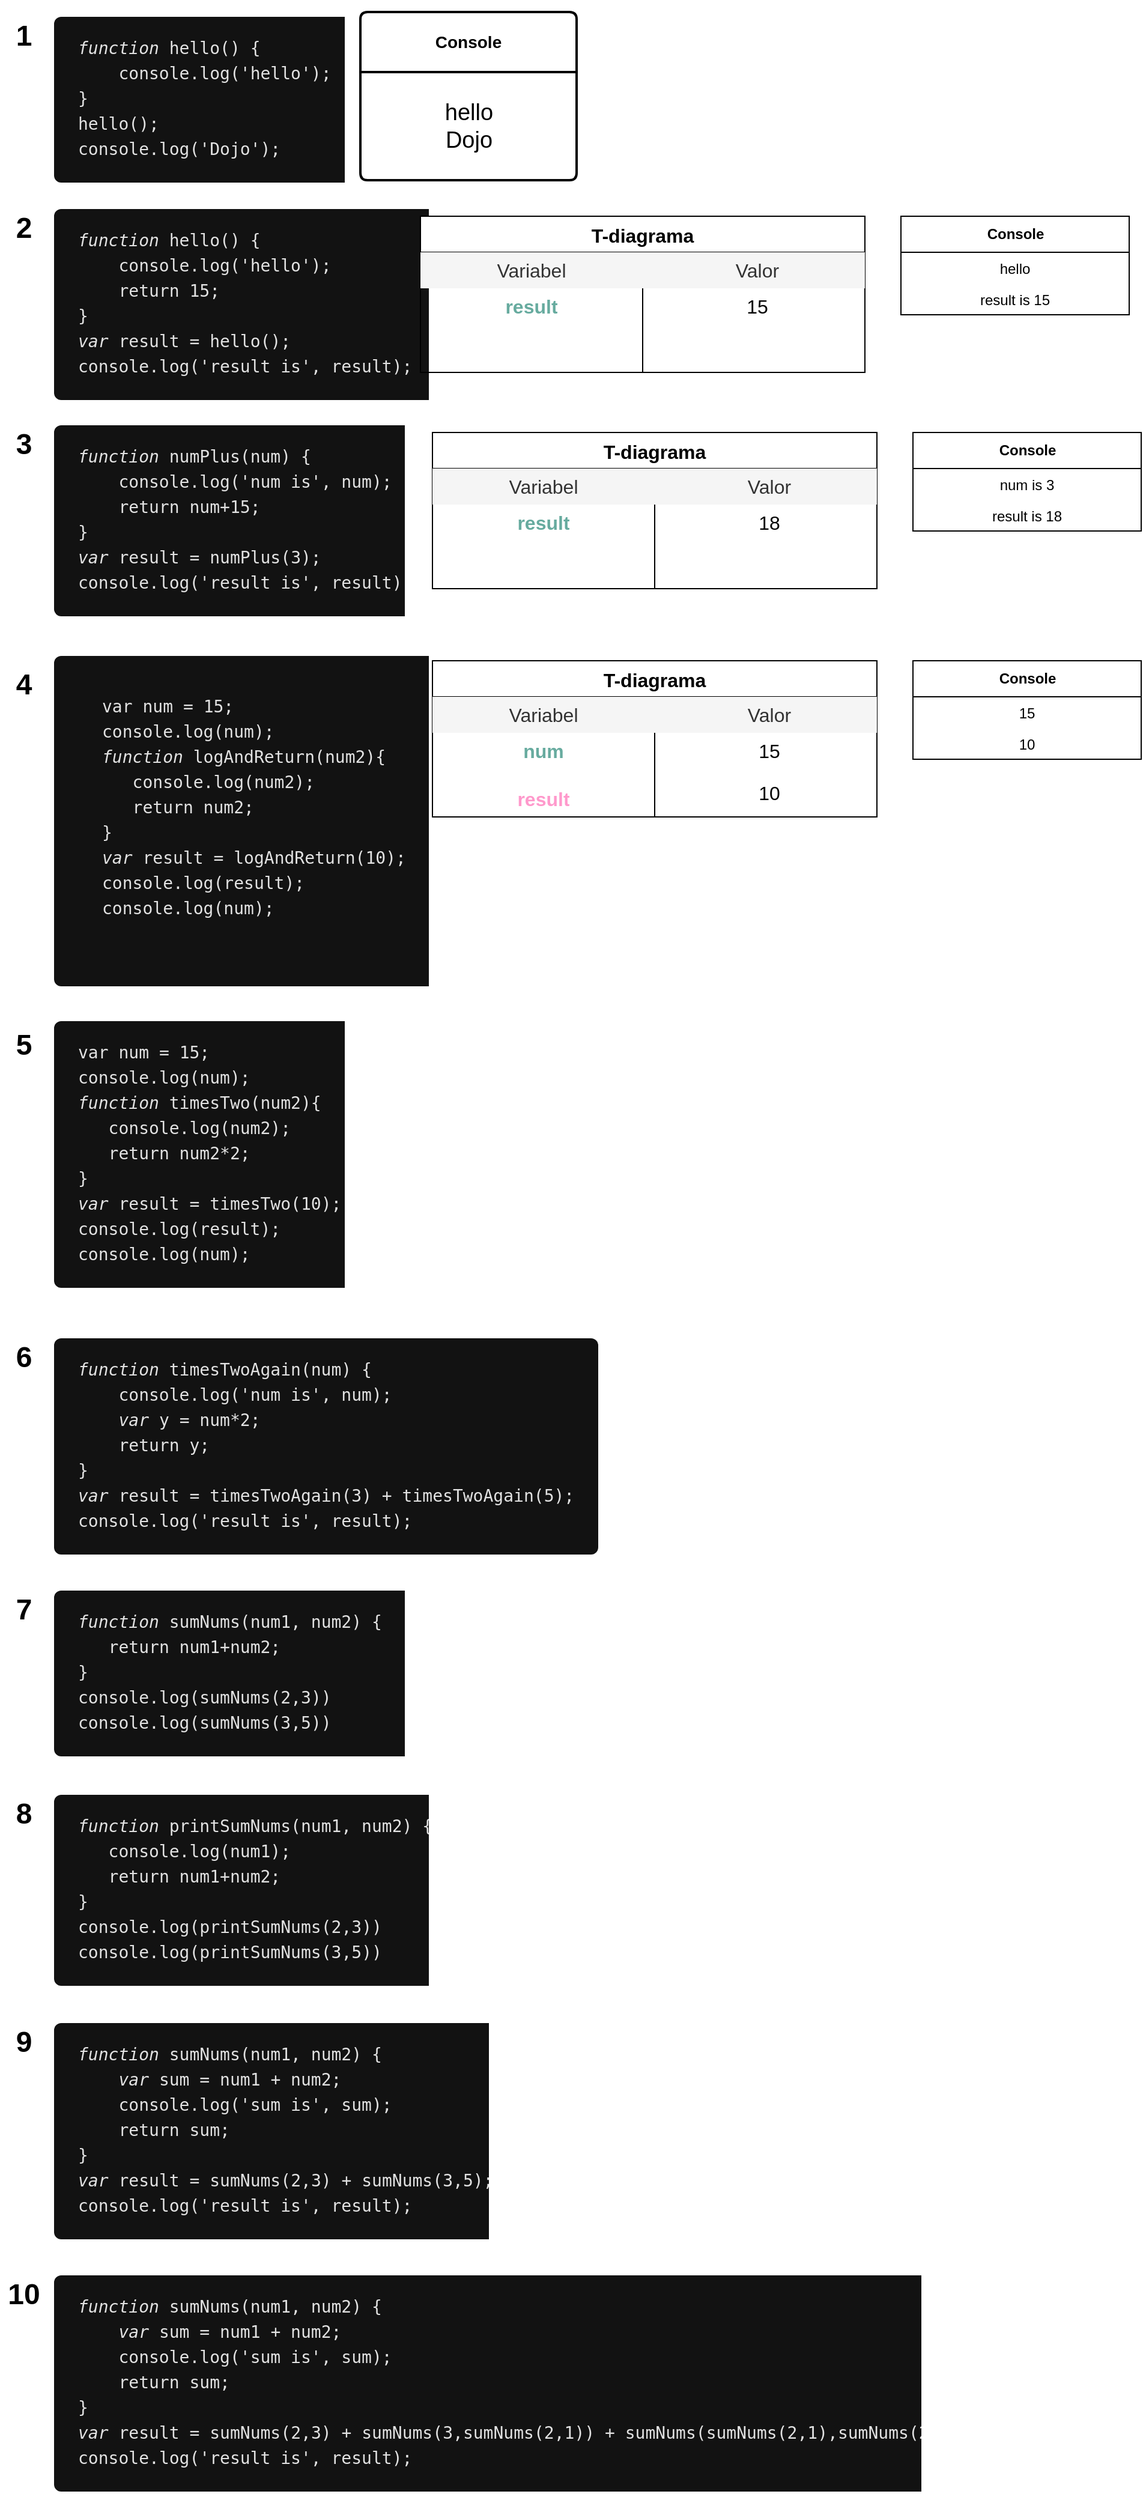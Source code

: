 <mxfile version="22.0.6" type="github">
  <diagram name="Página-1" id="FyGpuXlnN8zu8LMsBw-p">
    <mxGraphModel dx="1105" dy="608" grid="1" gridSize="10" guides="1" tooltips="1" connect="1" arrows="1" fold="1" page="1" pageScale="1" pageWidth="827" pageHeight="1169" math="0" shadow="0">
      <root>
        <mxCell id="0" />
        <mxCell id="1" parent="0" />
        <mxCell id="y15qbqsyy8xAjhTr4EMP-2" value="&#xa;&lt;pre style=&quot;box-sizing: border-box; font-size: 14px; overflow: auto; display: block; color: rgba(255, 255, 255, 0.88); line-height: 21px; border-radius: 6px; font-style: normal; font-weight: 400; text-shadow: none; position: relative; font-variant-ligatures: normal; font-variant-caps: normal; letter-spacing: normal; orphans: 2; text-align: left; text-indent: 0px; text-transform: none; widows: 2; word-spacing: 0px; -webkit-text-stroke-width: 0px; text-decoration-thickness: initial; text-decoration-style: initial; text-decoration-color: initial; font-family: &amp;quot;Andale Mono&amp;quot;, Consolas, monospace !important; margin: 0px 0px 20px !important; background: rgb(18, 18, 18) !important; overflow-wrap: break-word !important; padding: 16px 20px 17px !important;&quot; data-language=&quot;javascript&quot;&gt;&lt;span style=&quot;box-sizing: border-box; font-style: italic; font-weight: 400; font-family: &amp;quot;Andale Mono&amp;quot;, Consolas, monospace !important; color: rgba(255, 255, 255, 0.88); text-shadow: none; background-color: transparent !important;&quot; class=&quot;storage function&quot;&gt;function&lt;/span&gt; &lt;span style=&quot;box-sizing: border-box; font-style: normal; font-weight: 400; font-family: &amp;quot;Andale Mono&amp;quot;, Consolas, monospace !important; color: rgba(255, 255, 255, 0.88); text-shadow: none; background-color: transparent !important;&quot; class=&quot;entity name function&quot;&gt;hello&lt;/span&gt;() {&#xa;    console.&lt;span style=&quot;box-sizing: border-box; font-style: normal; font-weight: 400; font-family: &amp;quot;Andale Mono&amp;quot;, Consolas, monospace !important; color: rgba(255, 255, 255, 0.88); text-shadow: none; background-color: transparent !important;&quot; class=&quot;function call&quot;&gt;log&lt;/span&gt;(&lt;span style=&quot;box-sizing: border-box; font-style: normal; font-weight: 400; font-family: &amp;quot;Andale Mono&amp;quot;, Consolas, monospace !important; color: rgba(255, 255, 255, 0.88); text-shadow: none; background-color: transparent !important;&quot; class=&quot;string&quot;&gt;&#39;hello&#39;&lt;/span&gt;);&#xa;}&#xa;&lt;span style=&quot;box-sizing: border-box; font-style: normal; font-weight: 400; font-family: &amp;quot;Andale Mono&amp;quot;, Consolas, monospace !important; color: rgba(255, 255, 255, 0.88); text-shadow: none; background-color: transparent !important;&quot; class=&quot;function call&quot;&gt;hello&lt;/span&gt;();&#xa;console.&lt;span style=&quot;box-sizing: border-box; font-style: normal; font-weight: 400; font-family: &amp;quot;Andale Mono&amp;quot;, Consolas, monospace !important; color: rgba(255, 255, 255, 0.88); text-shadow: none; background-color: transparent !important;&quot; class=&quot;function call&quot;&gt;log&lt;/span&gt;(&lt;span style=&quot;box-sizing: border-box; font-style: normal; font-weight: 400; font-family: &amp;quot;Andale Mono&amp;quot;, Consolas, monospace !important; color: rgba(255, 255, 255, 0.88); text-shadow: none; background-color: transparent !important;&quot; class=&quot;string&quot;&gt;&#39;Dojo&#39;&lt;/span&gt;);&lt;/pre&gt;&#xa;&#xa;" style="text;html=1;strokeColor=none;fillColor=none;spacing=5;spacingTop=-20;whiteSpace=wrap;overflow=hidden;rounded=0;" vertex="1" parent="1">
          <mxGeometry x="40" y="40" width="250" height="150" as="geometry" />
        </mxCell>
        <mxCell id="y15qbqsyy8xAjhTr4EMP-3" value="&#xa;&lt;pre style=&quot;box-sizing: border-box; font-size: 14px; overflow: auto; display: block; color: rgba(255, 255, 255, 0.88); line-height: 21px; border-radius: 6px; font-style: normal; font-weight: 400; text-shadow: none; position: relative; font-variant-ligatures: normal; font-variant-caps: normal; letter-spacing: normal; orphans: 2; text-align: left; text-indent: 0px; text-transform: none; widows: 2; word-spacing: 0px; -webkit-text-stroke-width: 0px; text-decoration-thickness: initial; text-decoration-style: initial; text-decoration-color: initial; font-family: &amp;quot;Andale Mono&amp;quot;, Consolas, monospace !important; margin: 0px 0px 20px !important; background: rgb(18, 18, 18) !important; overflow-wrap: break-word !important; padding: 16px 20px 17px !important;&quot; data-language=&quot;javascript&quot;&gt;&lt;span style=&quot;box-sizing: border-box; font-style: italic; font-weight: 400; font-family: &amp;quot;Andale Mono&amp;quot;, Consolas, monospace !important; color: rgba(255, 255, 255, 0.88); text-shadow: none; background-color: transparent !important;&quot; class=&quot;storage function&quot;&gt;function&lt;/span&gt; &lt;span style=&quot;box-sizing: border-box; font-style: normal; font-weight: 400; font-family: &amp;quot;Andale Mono&amp;quot;, Consolas, monospace !important; color: rgba(255, 255, 255, 0.88); text-shadow: none; background-color: transparent !important;&quot; class=&quot;entity name function&quot;&gt;hello&lt;/span&gt;() {&#xa;    console.&lt;span style=&quot;box-sizing: border-box; font-style: normal; font-weight: 400; font-family: &amp;quot;Andale Mono&amp;quot;, Consolas, monospace !important; color: rgba(255, 255, 255, 0.88); text-shadow: none; background-color: transparent !important;&quot; class=&quot;function call&quot;&gt;log&lt;/span&gt;(&lt;span style=&quot;box-sizing: border-box; font-style: normal; font-weight: 400; font-family: &amp;quot;Andale Mono&amp;quot;, Consolas, monospace !important; color: rgba(255, 255, 255, 0.88); text-shadow: none; background-color: transparent !important;&quot; class=&quot;string&quot;&gt;&#39;hello&#39;&lt;/span&gt;);&#xa;    &lt;span style=&quot;box-sizing: border-box; font-style: normal; font-weight: 400; font-family: &amp;quot;Andale Mono&amp;quot;, Consolas, monospace !important; color: rgba(255, 255, 255, 0.88); text-shadow: none; background-color: transparent !important;&quot; class=&quot;keyword&quot;&gt;return&lt;/span&gt; &lt;span style=&quot;box-sizing: border-box; font-style: normal; font-weight: 400; font-family: &amp;quot;Andale Mono&amp;quot;, Consolas, monospace !important; color: rgba(255, 255, 255, 0.88); text-shadow: none; background-color: transparent !important;&quot; class=&quot;constant numeric&quot;&gt;15&lt;/span&gt;;&#xa;}&#xa;&lt;span style=&quot;box-sizing: border-box; font-style: italic; font-weight: 400; font-family: &amp;quot;Andale Mono&amp;quot;, Consolas, monospace !important; color: rgba(255, 255, 255, 0.88); text-shadow: none; background-color: transparent !important;&quot; class=&quot;storage type&quot;&gt;var&lt;/span&gt; result &lt;span style=&quot;box-sizing: border-box; font-style: normal; font-weight: 400; font-family: &amp;quot;Andale Mono&amp;quot;, Consolas, monospace !important; color: rgba(255, 255, 255, 0.88); text-shadow: none; background-color: transparent !important;&quot; class=&quot;keyword operator&quot;&gt;=&lt;/span&gt; &lt;span style=&quot;box-sizing: border-box; font-style: normal; font-weight: 400; font-family: &amp;quot;Andale Mono&amp;quot;, Consolas, monospace !important; color: rgba(255, 255, 255, 0.88); text-shadow: none; background-color: transparent !important;&quot; class=&quot;function call&quot;&gt;hello&lt;/span&gt;();&#xa;console.&lt;span style=&quot;box-sizing: border-box; font-style: normal; font-weight: 400; font-family: &amp;quot;Andale Mono&amp;quot;, Consolas, monospace !important; color: rgba(255, 255, 255, 0.88); text-shadow: none; background-color: transparent !important;&quot; class=&quot;function call&quot;&gt;log&lt;/span&gt;(&lt;span style=&quot;box-sizing: border-box; font-style: normal; font-weight: 400; font-family: &amp;quot;Andale Mono&amp;quot;, Consolas, monospace !important; color: rgba(255, 255, 255, 0.88); text-shadow: none; background-color: transparent !important;&quot; class=&quot;string&quot;&gt;&#39;result is&#39;&lt;/span&gt;, result);&lt;/pre&gt;&#xa;&#xa;" style="text;html=1;strokeColor=none;fillColor=none;spacing=5;spacingTop=-20;whiteSpace=wrap;overflow=hidden;rounded=0;" vertex="1" parent="1">
          <mxGeometry x="40" y="200" width="320" height="170" as="geometry" />
        </mxCell>
        <mxCell id="y15qbqsyy8xAjhTr4EMP-4" value="&#xa;&lt;pre style=&quot;box-sizing: border-box; font-size: 14px; overflow: auto; display: block; color: rgba(255, 255, 255, 0.88); line-height: 21px; border-radius: 6px; font-style: normal; font-weight: 400; text-shadow: none; position: relative; font-variant-ligatures: normal; font-variant-caps: normal; letter-spacing: normal; orphans: 2; text-align: left; text-indent: 0px; text-transform: none; widows: 2; word-spacing: 0px; -webkit-text-stroke-width: 0px; text-decoration-thickness: initial; text-decoration-style: initial; text-decoration-color: initial; font-family: &amp;quot;Andale Mono&amp;quot;, Consolas, monospace !important; margin: 0px 0px 20px !important; background: rgb(18, 18, 18) !important; overflow-wrap: break-word !important; padding: 16px 20px 17px !important;&quot; data-language=&quot;javascript&quot;&gt;&lt;span style=&quot;box-sizing: border-box; font-style: italic; font-weight: 400; font-family: &amp;quot;Andale Mono&amp;quot;, Consolas, monospace !important; color: rgba(255, 255, 255, 0.88); text-shadow: none; background-color: transparent !important;&quot; class=&quot;storage function&quot;&gt;function&lt;/span&gt; &lt;span style=&quot;box-sizing: border-box; font-style: normal; font-weight: 400; font-family: &amp;quot;Andale Mono&amp;quot;, Consolas, monospace !important; color: rgba(255, 255, 255, 0.88); text-shadow: none; background-color: transparent !important;&quot; class=&quot;entity name function&quot;&gt;numPlus&lt;/span&gt;(num) {&#xa;    console.&lt;span style=&quot;box-sizing: border-box; font-style: normal; font-weight: 400; font-family: &amp;quot;Andale Mono&amp;quot;, Consolas, monospace !important; color: rgba(255, 255, 255, 0.88); text-shadow: none; background-color: transparent !important;&quot; class=&quot;function call&quot;&gt;log&lt;/span&gt;(&lt;span style=&quot;box-sizing: border-box; font-style: normal; font-weight: 400; font-family: &amp;quot;Andale Mono&amp;quot;, Consolas, monospace !important; color: rgba(255, 255, 255, 0.88); text-shadow: none; background-color: transparent !important;&quot; class=&quot;string&quot;&gt;&#39;num is&#39;&lt;/span&gt;, num);&#xa;    &lt;span style=&quot;box-sizing: border-box; font-style: normal; font-weight: 400; font-family: &amp;quot;Andale Mono&amp;quot;, Consolas, monospace !important; color: rgba(255, 255, 255, 0.88); text-shadow: none; background-color: transparent !important;&quot; class=&quot;keyword&quot;&gt;return&lt;/span&gt; num&lt;span style=&quot;box-sizing: border-box; font-style: normal; font-weight: 400; font-family: &amp;quot;Andale Mono&amp;quot;, Consolas, monospace !important; color: rgba(255, 255, 255, 0.88); text-shadow: none; background-color: transparent !important;&quot; class=&quot;keyword operator&quot;&gt;+&lt;/span&gt;&lt;span style=&quot;box-sizing: border-box; font-style: normal; font-weight: 400; font-family: &amp;quot;Andale Mono&amp;quot;, Consolas, monospace !important; color: rgba(255, 255, 255, 0.88); text-shadow: none; background-color: transparent !important;&quot; class=&quot;constant numeric&quot;&gt;15&lt;/span&gt;;&#xa;}&#xa;&lt;span style=&quot;box-sizing: border-box; font-style: italic; font-weight: 400; font-family: &amp;quot;Andale Mono&amp;quot;, Consolas, monospace !important; color: rgba(255, 255, 255, 0.88); text-shadow: none; background-color: transparent !important;&quot; class=&quot;storage type&quot;&gt;var&lt;/span&gt; result &lt;span style=&quot;box-sizing: border-box; font-style: normal; font-weight: 400; font-family: &amp;quot;Andale Mono&amp;quot;, Consolas, monospace !important; color: rgba(255, 255, 255, 0.88); text-shadow: none; background-color: transparent !important;&quot; class=&quot;keyword operator&quot;&gt;=&lt;/span&gt; &lt;span style=&quot;box-sizing: border-box; font-style: normal; font-weight: 400; font-family: &amp;quot;Andale Mono&amp;quot;, Consolas, monospace !important; color: rgba(255, 255, 255, 0.88); text-shadow: none; background-color: transparent !important;&quot; class=&quot;function call&quot;&gt;numPlus&lt;/span&gt;(&lt;span style=&quot;box-sizing: border-box; font-style: normal; font-weight: 400; font-family: &amp;quot;Andale Mono&amp;quot;, Consolas, monospace !important; color: rgba(255, 255, 255, 0.88); text-shadow: none; background-color: transparent !important;&quot; class=&quot;constant numeric&quot;&gt;3&lt;/span&gt;);&#xa;console.&lt;span style=&quot;box-sizing: border-box; font-style: normal; font-weight: 400; font-family: &amp;quot;Andale Mono&amp;quot;, Consolas, monospace !important; color: rgba(255, 255, 255, 0.88); text-shadow: none; background-color: transparent !important;&quot; class=&quot;function call&quot;&gt;log&lt;/span&gt;(&lt;span style=&quot;box-sizing: border-box; font-style: normal; font-weight: 400; font-family: &amp;quot;Andale Mono&amp;quot;, Consolas, monospace !important; color: rgba(255, 255, 255, 0.88); text-shadow: none; background-color: transparent !important;&quot; class=&quot;string&quot;&gt;&#39;result is&#39;&lt;/span&gt;, result);&lt;/pre&gt;&#xa;&#xa;" style="text;html=1;strokeColor=none;fillColor=none;spacing=5;spacingTop=-20;whiteSpace=wrap;overflow=hidden;rounded=0;" vertex="1" parent="1">
          <mxGeometry x="40" y="380" width="300" height="170" as="geometry" />
        </mxCell>
        <mxCell id="y15qbqsyy8xAjhTr4EMP-5" value="&lt;h1&gt;&lt;pre style=&quot;box-sizing: border-box; font-size: 14px; overflow: auto; color: rgba(255, 255, 255, 0.88); line-height: 21px; border-radius: 6px; font-weight: 400; text-shadow: none; position: relative; font-family: &amp;quot;Andale Mono&amp;quot;, Consolas, monospace !important; margin-top: 0px !important; margin-bottom: 20px !important; background: rgb(18, 18, 18) !important; overflow-wrap: break-word !important; padding: 16px 20px 17px !important;&quot; data-language=&quot;javascript&quot;&gt;&lt;pre style=&quot;box-sizing: border-box; overflow: auto; line-height: 21px; border-radius: 6px; text-shadow: none; position: relative; font-family: &amp;quot;Andale Mono&amp;quot;, Consolas, monospace !important; margin-top: 0px !important; margin-bottom: 20px !important; background-image: initial !important; background-position: initial !important; background-size: initial !important; background-repeat: initial !important; background-attachment: initial !important; background-origin: initial !important; background-clip: initial !important; overflow-wrap: break-word !important; padding: 16px 20px 17px !important;&quot; data-language=&quot;javascript&quot;&gt;var num &lt;span style=&quot;box-sizing: border-box; text-shadow: none; background-color: transparent !important;&quot; class=&quot;keyword operator&quot;&gt;=&lt;/span&gt; &lt;span style=&quot;box-sizing: border-box; text-shadow: none; background-color: transparent !important;&quot; class=&quot;constant numeric&quot;&gt;15&lt;/span&gt;;&lt;br/&gt;console.&lt;span style=&quot;box-sizing: border-box; text-shadow: none; background-color: transparent !important;&quot; class=&quot;function call&quot;&gt;log&lt;/span&gt;(num);&lt;br/&gt;&lt;span style=&quot;box-sizing: border-box; font-style: italic; text-shadow: none; background-color: transparent !important;&quot; class=&quot;storage function&quot;&gt;function&lt;/span&gt; &lt;span style=&quot;box-sizing: border-box; text-shadow: none; background-color: transparent !important;&quot; class=&quot;entity name function&quot;&gt;logAndReturn&lt;/span&gt;(num2){&lt;br/&gt;   console.&lt;span style=&quot;box-sizing: border-box; text-shadow: none; background-color: transparent !important;&quot; class=&quot;function call&quot;&gt;log&lt;/span&gt;(num2);   &lt;br/&gt;   &lt;span style=&quot;box-sizing: border-box; text-shadow: none; background-color: transparent !important;&quot; class=&quot;keyword&quot;&gt;return&lt;/span&gt; num2;&lt;br/&gt;}&lt;br/&gt;&lt;span style=&quot;box-sizing: border-box; font-style: italic; text-shadow: none; background-color: transparent !important;&quot; class=&quot;storage type&quot;&gt;var&lt;/span&gt; result &lt;span style=&quot;box-sizing: border-box; text-shadow: none; background-color: transparent !important;&quot; class=&quot;keyword operator&quot;&gt;=&lt;/span&gt; &lt;span style=&quot;box-sizing: border-box; text-shadow: none; background-color: transparent !important;&quot; class=&quot;function call&quot;&gt;logAndReturn&lt;/span&gt;(&lt;span style=&quot;box-sizing: border-box; text-shadow: none; background-color: transparent !important;&quot; class=&quot;constant numeric&quot;&gt;10&lt;/span&gt;);&lt;br/&gt;console.&lt;span style=&quot;box-sizing: border-box; text-shadow: none; background-color: transparent !important;&quot; class=&quot;function call&quot;&gt;log&lt;/span&gt;(result);&lt;br/&gt;console.&lt;span style=&quot;box-sizing: border-box; text-shadow: none; background-color: transparent !important;&quot; class=&quot;function call&quot;&gt;log&lt;/span&gt;(num);&lt;/pre&gt;&lt;/pre&gt;&lt;/h1&gt;" style="text;html=1;strokeColor=none;fillColor=none;spacing=5;spacingTop=-20;whiteSpace=wrap;overflow=hidden;rounded=0;" vertex="1" parent="1">
          <mxGeometry x="40" y="570" width="320" height="290" as="geometry" />
        </mxCell>
        <mxCell id="y15qbqsyy8xAjhTr4EMP-6" value="&lt;pre style=&quot;box-sizing: border-box; font-size: 14px; overflow: auto; color: rgba(255, 255, 255, 0.88); line-height: 21px; border-radius: 6px; text-shadow: none; position: relative; font-family: &amp;quot;Andale Mono&amp;quot;, Consolas, monospace !important; margin-top: 0px !important; margin-bottom: 20px !important; background: rgb(18, 18, 18) !important; overflow-wrap: break-word !important; padding: 16px 20px 17px !important;&quot; data-language=&quot;javascript&quot;&gt;var num &lt;span style=&quot;box-sizing: border-box; text-shadow: none; background-color: transparent !important;&quot; class=&quot;keyword operator&quot;&gt;=&lt;/span&gt; &lt;span style=&quot;box-sizing: border-box; text-shadow: none; background-color: transparent !important;&quot; class=&quot;constant numeric&quot;&gt;15&lt;/span&gt;;&lt;br/&gt;console.&lt;span style=&quot;box-sizing: border-box; text-shadow: none; background-color: transparent !important;&quot; class=&quot;function call&quot;&gt;log&lt;/span&gt;(num);&lt;br/&gt;&lt;span style=&quot;box-sizing: border-box; font-style: italic; text-shadow: none; background-color: transparent !important;&quot; class=&quot;storage function&quot;&gt;function&lt;/span&gt; &lt;span style=&quot;box-sizing: border-box; text-shadow: none; background-color: transparent !important;&quot; class=&quot;entity name function&quot;&gt;timesTwo&lt;/span&gt;(num2){&lt;br/&gt;   console.&lt;span style=&quot;box-sizing: border-box; text-shadow: none; background-color: transparent !important;&quot; class=&quot;function call&quot;&gt;log&lt;/span&gt;(num2);   &lt;br/&gt;   &lt;span style=&quot;box-sizing: border-box; text-shadow: none; background-color: transparent !important;&quot; class=&quot;keyword&quot;&gt;return&lt;/span&gt; num2&lt;span style=&quot;box-sizing: border-box; text-shadow: none; background-color: transparent !important;&quot; class=&quot;keyword operator&quot;&gt;*&lt;/span&gt;&lt;span style=&quot;box-sizing: border-box; text-shadow: none; background-color: transparent !important;&quot; class=&quot;constant numeric&quot;&gt;2&lt;/span&gt;;&lt;br/&gt;}&lt;br/&gt;&lt;span style=&quot;box-sizing: border-box; font-style: italic; text-shadow: none; background-color: transparent !important;&quot; class=&quot;storage type&quot;&gt;var&lt;/span&gt; result &lt;span style=&quot;box-sizing: border-box; text-shadow: none; background-color: transparent !important;&quot; class=&quot;keyword operator&quot;&gt;=&lt;/span&gt; &lt;span style=&quot;box-sizing: border-box; text-shadow: none; background-color: transparent !important;&quot; class=&quot;function call&quot;&gt;timesTwo&lt;/span&gt;(&lt;span style=&quot;box-sizing: border-box; text-shadow: none; background-color: transparent !important;&quot; class=&quot;constant numeric&quot;&gt;10&lt;/span&gt;);&lt;br/&gt;console.&lt;span style=&quot;box-sizing: border-box; text-shadow: none; background-color: transparent !important;&quot; class=&quot;function call&quot;&gt;log&lt;/span&gt;(result);&lt;br/&gt;console.&lt;span style=&quot;box-sizing: border-box; text-shadow: none; background-color: transparent !important;&quot; class=&quot;function call&quot;&gt;log&lt;/span&gt;(num);&lt;/pre&gt;" style="text;html=1;strokeColor=none;fillColor=none;spacing=5;spacingTop=-20;whiteSpace=wrap;overflow=hidden;rounded=0;" vertex="1" parent="1">
          <mxGeometry x="40" y="890" width="250" height="220" as="geometry" />
        </mxCell>
        <mxCell id="y15qbqsyy8xAjhTr4EMP-10" value="&lt;h1&gt;1&lt;/h1&gt;" style="text;html=1;strokeColor=none;fillColor=none;spacing=5;spacingTop=-20;whiteSpace=wrap;overflow=hidden;rounded=0;align=center;" vertex="1" parent="1">
          <mxGeometry y="40" width="40" height="40" as="geometry" />
        </mxCell>
        <mxCell id="y15qbqsyy8xAjhTr4EMP-11" value="&lt;h1&gt;2&lt;/h1&gt;" style="text;html=1;strokeColor=none;fillColor=none;spacing=5;spacingTop=-20;whiteSpace=wrap;overflow=hidden;rounded=0;align=center;" vertex="1" parent="1">
          <mxGeometry y="200" width="40" height="40" as="geometry" />
        </mxCell>
        <mxCell id="y15qbqsyy8xAjhTr4EMP-12" value="&lt;h1&gt;3&lt;/h1&gt;" style="text;html=1;strokeColor=none;fillColor=none;spacing=5;spacingTop=-20;whiteSpace=wrap;overflow=hidden;rounded=0;align=center;" vertex="1" parent="1">
          <mxGeometry y="380" width="40" height="40" as="geometry" />
        </mxCell>
        <mxCell id="y15qbqsyy8xAjhTr4EMP-13" value="&lt;h1&gt;4&lt;/h1&gt;" style="text;html=1;strokeColor=none;fillColor=none;spacing=5;spacingTop=-20;whiteSpace=wrap;overflow=hidden;rounded=0;align=center;" vertex="1" parent="1">
          <mxGeometry y="580" width="40" height="40" as="geometry" />
        </mxCell>
        <mxCell id="y15qbqsyy8xAjhTr4EMP-14" value="&lt;h1&gt;5&lt;/h1&gt;" style="text;html=1;strokeColor=none;fillColor=none;spacing=5;spacingTop=-20;whiteSpace=wrap;overflow=hidden;rounded=0;align=center;" vertex="1" parent="1">
          <mxGeometry y="880" width="40" height="40" as="geometry" />
        </mxCell>
        <mxCell id="y15qbqsyy8xAjhTr4EMP-15" value="&lt;h1&gt;6&lt;/h1&gt;" style="text;html=1;strokeColor=none;fillColor=none;spacing=5;spacingTop=-20;whiteSpace=wrap;overflow=hidden;rounded=0;align=center;" vertex="1" parent="1">
          <mxGeometry y="1140" width="40" height="40" as="geometry" />
        </mxCell>
        <mxCell id="y15qbqsyy8xAjhTr4EMP-16" value="&lt;h1&gt;7&lt;/h1&gt;" style="text;html=1;strokeColor=none;fillColor=none;spacing=5;spacingTop=-20;whiteSpace=wrap;overflow=hidden;rounded=0;align=center;" vertex="1" parent="1">
          <mxGeometry y="1350" width="40" height="40" as="geometry" />
        </mxCell>
        <mxCell id="y15qbqsyy8xAjhTr4EMP-21" value="&#xa;&lt;pre style=&quot;box-sizing: border-box; font-size: 14px; overflow: auto; display: block; color: rgba(255, 255, 255, 0.88); line-height: 21px; border-radius: 6px; font-style: normal; font-weight: 400; text-shadow: none; position: relative; font-variant-ligatures: normal; font-variant-caps: normal; letter-spacing: normal; orphans: 2; text-align: left; text-indent: 0px; text-transform: none; widows: 2; word-spacing: 0px; -webkit-text-stroke-width: 0px; text-decoration-thickness: initial; text-decoration-style: initial; text-decoration-color: initial; font-family: &amp;quot;Andale Mono&amp;quot;, Consolas, monospace !important; margin: 0px 0px 20px !important; background: rgb(18, 18, 18) !important; overflow-wrap: break-word !important; padding: 16px 20px 17px !important;&quot; data-language=&quot;javascript&quot;&gt;&lt;span style=&quot;box-sizing: border-box; font-style: italic; font-weight: 400; font-family: &amp;quot;Andale Mono&amp;quot;, Consolas, monospace !important; color: rgba(255, 255, 255, 0.88); text-shadow: none; background-color: transparent !important;&quot; class=&quot;storage function&quot;&gt;function&lt;/span&gt; &lt;span style=&quot;box-sizing: border-box; font-style: normal; font-weight: 400; font-family: &amp;quot;Andale Mono&amp;quot;, Consolas, monospace !important; color: rgba(255, 255, 255, 0.88); text-shadow: none; background-color: transparent !important;&quot; class=&quot;entity name function&quot;&gt;timesTwoAgain&lt;/span&gt;(num) {&#xa;    console.&lt;span style=&quot;box-sizing: border-box; font-style: normal; font-weight: 400; font-family: &amp;quot;Andale Mono&amp;quot;, Consolas, monospace !important; color: rgba(255, 255, 255, 0.88); text-shadow: none; background-color: transparent !important;&quot; class=&quot;function call&quot;&gt;log&lt;/span&gt;(&lt;span style=&quot;box-sizing: border-box; font-style: normal; font-weight: 400; font-family: &amp;quot;Andale Mono&amp;quot;, Consolas, monospace !important; color: rgba(255, 255, 255, 0.88); text-shadow: none; background-color: transparent !important;&quot; class=&quot;string&quot;&gt;&#39;num is&#39;&lt;/span&gt;, num);&#xa;    &lt;span style=&quot;box-sizing: border-box; font-style: italic; font-weight: 400; font-family: &amp;quot;Andale Mono&amp;quot;, Consolas, monospace !important; color: rgba(255, 255, 255, 0.88); text-shadow: none; background-color: transparent !important;&quot; class=&quot;storage type&quot;&gt;var&lt;/span&gt; y &lt;span style=&quot;box-sizing: border-box; font-style: normal; font-weight: 400; font-family: &amp;quot;Andale Mono&amp;quot;, Consolas, monospace !important; color: rgba(255, 255, 255, 0.88); text-shadow: none; background-color: transparent !important;&quot; class=&quot;keyword operator&quot;&gt;=&lt;/span&gt; num&lt;span style=&quot;box-sizing: border-box; font-style: normal; font-weight: 400; font-family: &amp;quot;Andale Mono&amp;quot;, Consolas, monospace !important; color: rgba(255, 255, 255, 0.88); text-shadow: none; background-color: transparent !important;&quot; class=&quot;keyword operator&quot;&gt;*&lt;/span&gt;&lt;span style=&quot;box-sizing: border-box; font-style: normal; font-weight: 400; font-family: &amp;quot;Andale Mono&amp;quot;, Consolas, monospace !important; color: rgba(255, 255, 255, 0.88); text-shadow: none; background-color: transparent !important;&quot; class=&quot;constant numeric&quot;&gt;2&lt;/span&gt;;&#xa;    &lt;span style=&quot;box-sizing: border-box; font-style: normal; font-weight: 400; font-family: &amp;quot;Andale Mono&amp;quot;, Consolas, monospace !important; color: rgba(255, 255, 255, 0.88); text-shadow: none; background-color: transparent !important;&quot; class=&quot;keyword&quot;&gt;return&lt;/span&gt; y;&#xa;}&#xa;&lt;span style=&quot;box-sizing: border-box; font-style: italic; font-weight: 400; font-family: &amp;quot;Andale Mono&amp;quot;, Consolas, monospace !important; color: rgba(255, 255, 255, 0.88); text-shadow: none; background-color: transparent !important;&quot; class=&quot;storage type&quot;&gt;var&lt;/span&gt; result &lt;span style=&quot;box-sizing: border-box; font-style: normal; font-weight: 400; font-family: &amp;quot;Andale Mono&amp;quot;, Consolas, monospace !important; color: rgba(255, 255, 255, 0.88); text-shadow: none; background-color: transparent !important;&quot; class=&quot;keyword operator&quot;&gt;=&lt;/span&gt; &lt;span style=&quot;box-sizing: border-box; font-style: normal; font-weight: 400; font-family: &amp;quot;Andale Mono&amp;quot;, Consolas, monospace !important; color: rgba(255, 255, 255, 0.88); text-shadow: none; background-color: transparent !important;&quot; class=&quot;function call&quot;&gt;timesTwoAgain&lt;/span&gt;(&lt;span style=&quot;box-sizing: border-box; font-style: normal; font-weight: 400; font-family: &amp;quot;Andale Mono&amp;quot;, Consolas, monospace !important; color: rgba(255, 255, 255, 0.88); text-shadow: none; background-color: transparent !important;&quot; class=&quot;constant numeric&quot;&gt;3&lt;/span&gt;) &lt;span style=&quot;box-sizing: border-box; font-style: normal; font-weight: 400; font-family: &amp;quot;Andale Mono&amp;quot;, Consolas, monospace !important; color: rgba(255, 255, 255, 0.88); text-shadow: none; background-color: transparent !important;&quot; class=&quot;keyword operator&quot;&gt;+&lt;/span&gt; &lt;span style=&quot;box-sizing: border-box; font-style: normal; font-weight: 400; font-family: &amp;quot;Andale Mono&amp;quot;, Consolas, monospace !important; color: rgba(255, 255, 255, 0.88); text-shadow: none; background-color: transparent !important;&quot; class=&quot;function call&quot;&gt;timesTwoAgain&lt;/span&gt;(&lt;span style=&quot;box-sizing: border-box; font-style: normal; font-weight: 400; font-family: &amp;quot;Andale Mono&amp;quot;, Consolas, monospace !important; color: rgba(255, 255, 255, 0.88); text-shadow: none; background-color: transparent !important;&quot; class=&quot;constant numeric&quot;&gt;5&lt;/span&gt;);&#xa;console.&lt;span style=&quot;box-sizing: border-box; font-style: normal; font-weight: 400; font-family: &amp;quot;Andale Mono&amp;quot;, Consolas, monospace !important; color: rgba(255, 255, 255, 0.88); text-shadow: none; background-color: transparent !important;&quot; class=&quot;function call&quot;&gt;log&lt;/span&gt;(&lt;span style=&quot;box-sizing: border-box; font-style: normal; font-weight: 400; font-family: &amp;quot;Andale Mono&amp;quot;, Consolas, monospace !important; color: rgba(255, 255, 255, 0.88); text-shadow: none; background-color: transparent !important;&quot; class=&quot;string&quot;&gt;&#39;result is&#39;&lt;/span&gt;, result);&lt;/pre&gt;&#xa;&#xa;" style="text;html=1;strokeColor=none;fillColor=none;spacing=5;spacingTop=-20;whiteSpace=wrap;overflow=hidden;rounded=0;" vertex="1" parent="1">
          <mxGeometry x="40" y="1140" width="470" height="200" as="geometry" />
        </mxCell>
        <mxCell id="y15qbqsyy8xAjhTr4EMP-22" value="&#xa;&lt;pre style=&quot;box-sizing: border-box; font-size: 14px; overflow: auto; display: block; color: rgba(255, 255, 255, 0.88); line-height: 21px; border-radius: 6px; font-style: normal; font-weight: 400; text-shadow: none; position: relative; font-variant-ligatures: normal; font-variant-caps: normal; letter-spacing: normal; orphans: 2; text-align: left; text-indent: 0px; text-transform: none; widows: 2; word-spacing: 0px; -webkit-text-stroke-width: 0px; text-decoration-thickness: initial; text-decoration-style: initial; text-decoration-color: initial; font-family: &amp;quot;Andale Mono&amp;quot;, Consolas, monospace !important; margin: 0px 0px 20px !important; background: rgb(18, 18, 18) !important; overflow-wrap: break-word !important; padding: 16px 20px 17px !important;&quot; data-language=&quot;javascript&quot;&gt;&lt;span style=&quot;box-sizing: border-box; font-style: italic; font-weight: 400; font-family: &amp;quot;Andale Mono&amp;quot;, Consolas, monospace !important; color: rgba(255, 255, 255, 0.88); text-shadow: none; background-color: transparent !important;&quot; class=&quot;storage function&quot;&gt;function&lt;/span&gt; &lt;span style=&quot;box-sizing: border-box; font-style: normal; font-weight: 400; font-family: &amp;quot;Andale Mono&amp;quot;, Consolas, monospace !important; color: rgba(255, 255, 255, 0.88); text-shadow: none; background-color: transparent !important;&quot; class=&quot;entity name function&quot;&gt;sumNums&lt;/span&gt;(num1, num2) {  &#xa;   &lt;span style=&quot;box-sizing: border-box; font-style: normal; font-weight: 400; font-family: &amp;quot;Andale Mono&amp;quot;, Consolas, monospace !important; color: rgba(255, 255, 255, 0.88); text-shadow: none; background-color: transparent !important;&quot; class=&quot;keyword&quot;&gt;return&lt;/span&gt; num1&lt;span style=&quot;box-sizing: border-box; font-style: normal; font-weight: 400; font-family: &amp;quot;Andale Mono&amp;quot;, Consolas, monospace !important; color: rgba(255, 255, 255, 0.88); text-shadow: none; background-color: transparent !important;&quot; class=&quot;keyword operator&quot;&gt;+&lt;/span&gt;num2;&#xa;}&#xa;console.&lt;span style=&quot;box-sizing: border-box; font-style: normal; font-weight: 400; font-family: &amp;quot;Andale Mono&amp;quot;, Consolas, monospace !important; color: rgba(255, 255, 255, 0.88); text-shadow: none; background-color: transparent !important;&quot; class=&quot;function call&quot;&gt;log&lt;/span&gt;(&lt;span style=&quot;box-sizing: border-box; font-style: normal; font-weight: 400; font-family: &amp;quot;Andale Mono&amp;quot;, Consolas, monospace !important; color: rgba(255, 255, 255, 0.88); text-shadow: none; background-color: transparent !important;&quot; class=&quot;function call&quot;&gt;sumNums&lt;/span&gt;(&lt;span style=&quot;box-sizing: border-box; font-style: normal; font-weight: 400; font-family: &amp;quot;Andale Mono&amp;quot;, Consolas, monospace !important; color: rgba(255, 255, 255, 0.88); text-shadow: none; background-color: transparent !important;&quot; class=&quot;constant numeric&quot;&gt;2&lt;/span&gt;,&lt;span style=&quot;box-sizing: border-box; font-style: normal; font-weight: 400; font-family: &amp;quot;Andale Mono&amp;quot;, Consolas, monospace !important; color: rgba(255, 255, 255, 0.88); text-shadow: none; background-color: transparent !important;&quot; class=&quot;constant numeric&quot;&gt;3&lt;/span&gt;))&#xa;console.&lt;span style=&quot;box-sizing: border-box; font-style: normal; font-weight: 400; font-family: &amp;quot;Andale Mono&amp;quot;, Consolas, monospace !important; color: rgba(255, 255, 255, 0.88); text-shadow: none; background-color: transparent !important;&quot; class=&quot;function call&quot;&gt;log&lt;/span&gt;(&lt;span style=&quot;box-sizing: border-box; font-style: normal; font-weight: 400; font-family: &amp;quot;Andale Mono&amp;quot;, Consolas, monospace !important; color: rgba(255, 255, 255, 0.88); text-shadow: none; background-color: transparent !important;&quot; class=&quot;function call&quot;&gt;sumNums&lt;/span&gt;(&lt;span style=&quot;box-sizing: border-box; font-style: normal; font-weight: 400; font-family: &amp;quot;Andale Mono&amp;quot;, Consolas, monospace !important; color: rgba(255, 255, 255, 0.88); text-shadow: none; background-color: transparent !important;&quot; class=&quot;constant numeric&quot;&gt;3&lt;/span&gt;,&lt;span style=&quot;box-sizing: border-box; font-style: normal; font-weight: 400; font-family: &amp;quot;Andale Mono&amp;quot;, Consolas, monospace !important; color: rgba(255, 255, 255, 0.88); text-shadow: none; background-color: transparent !important;&quot; class=&quot;constant numeric&quot;&gt;5&lt;/span&gt;))&lt;/pre&gt;&#xa;&#xa;" style="text;html=1;strokeColor=none;fillColor=none;spacing=5;spacingTop=-20;whiteSpace=wrap;overflow=hidden;rounded=0;" vertex="1" parent="1">
          <mxGeometry x="40" y="1350" width="300" height="150" as="geometry" />
        </mxCell>
        <mxCell id="y15qbqsyy8xAjhTr4EMP-23" value="&lt;h1&gt;8&lt;/h1&gt;" style="text;html=1;strokeColor=none;fillColor=none;spacing=5;spacingTop=-20;whiteSpace=wrap;overflow=hidden;rounded=0;align=center;" vertex="1" parent="1">
          <mxGeometry y="1520" width="40" height="40" as="geometry" />
        </mxCell>
        <mxCell id="y15qbqsyy8xAjhTr4EMP-24" value="&#xa;&lt;pre style=&quot;box-sizing: border-box; font-size: 14px; overflow: auto; display: block; color: rgba(255, 255, 255, 0.88); line-height: 21px; border-radius: 6px; font-style: normal; font-weight: 400; text-shadow: none; position: relative; font-variant-ligatures: normal; font-variant-caps: normal; letter-spacing: normal; orphans: 2; text-align: left; text-indent: 0px; text-transform: none; widows: 2; word-spacing: 0px; -webkit-text-stroke-width: 0px; text-decoration-thickness: initial; text-decoration-style: initial; text-decoration-color: initial; font-family: &amp;quot;Andale Mono&amp;quot;, Consolas, monospace !important; margin: 0px 0px 20px !important; background: rgb(18, 18, 18) !important; overflow-wrap: break-word !important; padding: 16px 20px 17px !important;&quot; data-language=&quot;javascript&quot;&gt;&lt;span style=&quot;box-sizing: border-box; font-style: italic; font-weight: 400; font-family: &amp;quot;Andale Mono&amp;quot;, Consolas, monospace !important; color: rgba(255, 255, 255, 0.88); text-shadow: none; background-color: transparent !important;&quot; class=&quot;storage function&quot;&gt;function&lt;/span&gt; &lt;span style=&quot;box-sizing: border-box; font-style: normal; font-weight: 400; font-family: &amp;quot;Andale Mono&amp;quot;, Consolas, monospace !important; color: rgba(255, 255, 255, 0.88); text-shadow: none; background-color: transparent !important;&quot; class=&quot;entity name function&quot;&gt;printSumNums&lt;/span&gt;(num1, num2) {&#xa;   console.&lt;span style=&quot;box-sizing: border-box; font-style: normal; font-weight: 400; font-family: &amp;quot;Andale Mono&amp;quot;, Consolas, monospace !important; color: rgba(255, 255, 255, 0.88); text-shadow: none; background-color: transparent !important;&quot; class=&quot;function call&quot;&gt;log&lt;/span&gt;(num1);   &#xa;   &lt;span style=&quot;box-sizing: border-box; font-style: normal; font-weight: 400; font-family: &amp;quot;Andale Mono&amp;quot;, Consolas, monospace !important; color: rgba(255, 255, 255, 0.88); text-shadow: none; background-color: transparent !important;&quot; class=&quot;keyword&quot;&gt;return&lt;/span&gt; num1&lt;span style=&quot;box-sizing: border-box; font-style: normal; font-weight: 400; font-family: &amp;quot;Andale Mono&amp;quot;, Consolas, monospace !important; color: rgba(255, 255, 255, 0.88); text-shadow: none; background-color: transparent !important;&quot; class=&quot;keyword operator&quot;&gt;+&lt;/span&gt;num2;&#xa;}&#xa;console.&lt;span style=&quot;box-sizing: border-box; font-style: normal; font-weight: 400; font-family: &amp;quot;Andale Mono&amp;quot;, Consolas, monospace !important; color: rgba(255, 255, 255, 0.88); text-shadow: none; background-color: transparent !important;&quot; class=&quot;function call&quot;&gt;log&lt;/span&gt;(&lt;span style=&quot;box-sizing: border-box; font-style: normal; font-weight: 400; font-family: &amp;quot;Andale Mono&amp;quot;, Consolas, monospace !important; color: rgba(255, 255, 255, 0.88); text-shadow: none; background-color: transparent !important;&quot; class=&quot;function call&quot;&gt;printSumNums&lt;/span&gt;(&lt;span style=&quot;box-sizing: border-box; font-style: normal; font-weight: 400; font-family: &amp;quot;Andale Mono&amp;quot;, Consolas, monospace !important; color: rgba(255, 255, 255, 0.88); text-shadow: none; background-color: transparent !important;&quot; class=&quot;constant numeric&quot;&gt;2&lt;/span&gt;,&lt;span style=&quot;box-sizing: border-box; font-style: normal; font-weight: 400; font-family: &amp;quot;Andale Mono&amp;quot;, Consolas, monospace !important; color: rgba(255, 255, 255, 0.88); text-shadow: none; background-color: transparent !important;&quot; class=&quot;constant numeric&quot;&gt;3&lt;/span&gt;))&#xa;console.&lt;span style=&quot;box-sizing: border-box; font-style: normal; font-weight: 400; font-family: &amp;quot;Andale Mono&amp;quot;, Consolas, monospace !important; color: rgba(255, 255, 255, 0.88); text-shadow: none; background-color: transparent !important;&quot; class=&quot;function call&quot;&gt;log&lt;/span&gt;(&lt;span style=&quot;box-sizing: border-box; font-style: normal; font-weight: 400; font-family: &amp;quot;Andale Mono&amp;quot;, Consolas, monospace !important; color: rgba(255, 255, 255, 0.88); text-shadow: none; background-color: transparent !important;&quot; class=&quot;function call&quot;&gt;printSumNums&lt;/span&gt;(&lt;span style=&quot;box-sizing: border-box; font-style: normal; font-weight: 400; font-family: &amp;quot;Andale Mono&amp;quot;, Consolas, monospace !important; color: rgba(255, 255, 255, 0.88); text-shadow: none; background-color: transparent !important;&quot; class=&quot;constant numeric&quot;&gt;3&lt;/span&gt;,&lt;span style=&quot;box-sizing: border-box; font-style: normal; font-weight: 400; font-family: &amp;quot;Andale Mono&amp;quot;, Consolas, monospace !important; color: rgba(255, 255, 255, 0.88); text-shadow: none; background-color: transparent !important;&quot; class=&quot;constant numeric&quot;&gt;5&lt;/span&gt;))&lt;/pre&gt;&#xa;&#xa;" style="text;html=1;strokeColor=none;fillColor=none;spacing=5;spacingTop=-20;whiteSpace=wrap;overflow=hidden;rounded=0;" vertex="1" parent="1">
          <mxGeometry x="40" y="1520" width="320" height="170" as="geometry" />
        </mxCell>
        <mxCell id="y15qbqsyy8xAjhTr4EMP-26" value="&lt;h1&gt;9&lt;/h1&gt;" style="text;html=1;strokeColor=none;fillColor=none;spacing=5;spacingTop=-20;whiteSpace=wrap;overflow=hidden;rounded=0;align=center;" vertex="1" parent="1">
          <mxGeometry y="1710" width="40" height="40" as="geometry" />
        </mxCell>
        <mxCell id="y15qbqsyy8xAjhTr4EMP-27" value="&lt;h1&gt;10&lt;/h1&gt;&lt;div&gt;&lt;br&gt;&lt;/div&gt;" style="text;html=1;strokeColor=none;fillColor=none;spacing=5;spacingTop=-20;whiteSpace=wrap;overflow=hidden;rounded=0;align=center;" vertex="1" parent="1">
          <mxGeometry y="1920" width="40" height="40" as="geometry" />
        </mxCell>
        <mxCell id="y15qbqsyy8xAjhTr4EMP-30" value="&#xa;&lt;pre style=&quot;box-sizing: border-box; font-size: 14px; overflow: auto; display: block; color: rgba(255, 255, 255, 0.88); line-height: 21px; border-radius: 6px; font-style: normal; font-weight: 400; text-shadow: none; position: relative; font-variant-ligatures: normal; font-variant-caps: normal; letter-spacing: normal; orphans: 2; text-align: left; text-indent: 0px; text-transform: none; widows: 2; word-spacing: 0px; -webkit-text-stroke-width: 0px; text-decoration-thickness: initial; text-decoration-style: initial; text-decoration-color: initial; font-family: &amp;quot;Andale Mono&amp;quot;, Consolas, monospace !important; margin: 0px 0px 20px !important; background: rgb(18, 18, 18) !important; overflow-wrap: break-word !important; padding: 16px 20px 17px !important;&quot; data-language=&quot;javascript&quot;&gt;&lt;span style=&quot;box-sizing: border-box; font-style: italic; font-weight: 400; font-family: &amp;quot;Andale Mono&amp;quot;, Consolas, monospace !important; color: rgba(255, 255, 255, 0.88); text-shadow: none; background-color: transparent !important;&quot; class=&quot;storage function&quot;&gt;function&lt;/span&gt; &lt;span style=&quot;box-sizing: border-box; font-style: normal; font-weight: 400; font-family: &amp;quot;Andale Mono&amp;quot;, Consolas, monospace !important; color: rgba(255, 255, 255, 0.88); text-shadow: none; background-color: transparent !important;&quot; class=&quot;entity name function&quot;&gt;sumNums&lt;/span&gt;(num1, num2) {&#xa;    &lt;span style=&quot;box-sizing: border-box; font-style: italic; font-weight: 400; font-family: &amp;quot;Andale Mono&amp;quot;, Consolas, monospace !important; color: rgba(255, 255, 255, 0.88); text-shadow: none; background-color: transparent !important;&quot; class=&quot;storage type&quot;&gt;var&lt;/span&gt; sum &lt;span style=&quot;box-sizing: border-box; font-style: normal; font-weight: 400; font-family: &amp;quot;Andale Mono&amp;quot;, Consolas, monospace !important; color: rgba(255, 255, 255, 0.88); text-shadow: none; background-color: transparent !important;&quot; class=&quot;keyword operator&quot;&gt;=&lt;/span&gt; num1 &lt;span style=&quot;box-sizing: border-box; font-style: normal; font-weight: 400; font-family: &amp;quot;Andale Mono&amp;quot;, Consolas, monospace !important; color: rgba(255, 255, 255, 0.88); text-shadow: none; background-color: transparent !important;&quot; class=&quot;keyword operator&quot;&gt;+&lt;/span&gt; num2;&#xa;    console.&lt;span style=&quot;box-sizing: border-box; font-style: normal; font-weight: 400; font-family: &amp;quot;Andale Mono&amp;quot;, Consolas, monospace !important; color: rgba(255, 255, 255, 0.88); text-shadow: none; background-color: transparent !important;&quot; class=&quot;function call&quot;&gt;log&lt;/span&gt;(&lt;span style=&quot;box-sizing: border-box; font-style: normal; font-weight: 400; font-family: &amp;quot;Andale Mono&amp;quot;, Consolas, monospace !important; color: rgba(255, 255, 255, 0.88); text-shadow: none; background-color: transparent !important;&quot; class=&quot;string&quot;&gt;&#39;sum is&#39;&lt;/span&gt;, sum);&#xa;    &lt;span style=&quot;box-sizing: border-box; font-style: normal; font-weight: 400; font-family: &amp;quot;Andale Mono&amp;quot;, Consolas, monospace !important; color: rgba(255, 255, 255, 0.88); text-shadow: none; background-color: transparent !important;&quot; class=&quot;keyword&quot;&gt;return&lt;/span&gt; sum;&#xa;}&#xa;&lt;span style=&quot;box-sizing: border-box; font-style: italic; font-weight: 400; font-family: &amp;quot;Andale Mono&amp;quot;, Consolas, monospace !important; color: rgba(255, 255, 255, 0.88); text-shadow: none; background-color: transparent !important;&quot; class=&quot;storage type&quot;&gt;var&lt;/span&gt; result &lt;span style=&quot;box-sizing: border-box; font-style: normal; font-weight: 400; font-family: &amp;quot;Andale Mono&amp;quot;, Consolas, monospace !important; color: rgba(255, 255, 255, 0.88); text-shadow: none; background-color: transparent !important;&quot; class=&quot;keyword operator&quot;&gt;=&lt;/span&gt; &lt;span style=&quot;box-sizing: border-box; font-style: normal; font-weight: 400; font-family: &amp;quot;Andale Mono&amp;quot;, Consolas, monospace !important; color: rgba(255, 255, 255, 0.88); text-shadow: none; background-color: transparent !important;&quot; class=&quot;function call&quot;&gt;sumNums&lt;/span&gt;(&lt;span style=&quot;box-sizing: border-box; font-style: normal; font-weight: 400; font-family: &amp;quot;Andale Mono&amp;quot;, Consolas, monospace !important; color: rgba(255, 255, 255, 0.88); text-shadow: none; background-color: transparent !important;&quot; class=&quot;constant numeric&quot;&gt;2&lt;/span&gt;,&lt;span style=&quot;box-sizing: border-box; font-style: normal; font-weight: 400; font-family: &amp;quot;Andale Mono&amp;quot;, Consolas, monospace !important; color: rgba(255, 255, 255, 0.88); text-shadow: none; background-color: transparent !important;&quot; class=&quot;constant numeric&quot;&gt;3&lt;/span&gt;) &lt;span style=&quot;box-sizing: border-box; font-style: normal; font-weight: 400; font-family: &amp;quot;Andale Mono&amp;quot;, Consolas, monospace !important; color: rgba(255, 255, 255, 0.88); text-shadow: none; background-color: transparent !important;&quot; class=&quot;keyword operator&quot;&gt;+&lt;/span&gt; &lt;span style=&quot;box-sizing: border-box; font-style: normal; font-weight: 400; font-family: &amp;quot;Andale Mono&amp;quot;, Consolas, monospace !important; color: rgba(255, 255, 255, 0.88); text-shadow: none; background-color: transparent !important;&quot; class=&quot;function call&quot;&gt;sumNums&lt;/span&gt;(&lt;span style=&quot;box-sizing: border-box; font-style: normal; font-weight: 400; font-family: &amp;quot;Andale Mono&amp;quot;, Consolas, monospace !important; color: rgba(255, 255, 255, 0.88); text-shadow: none; background-color: transparent !important;&quot; class=&quot;constant numeric&quot;&gt;3&lt;/span&gt;,&lt;span style=&quot;box-sizing: border-box; font-style: normal; font-weight: 400; font-family: &amp;quot;Andale Mono&amp;quot;, Consolas, monospace !important; color: rgba(255, 255, 255, 0.88); text-shadow: none; background-color: transparent !important;&quot; class=&quot;constant numeric&quot;&gt;5&lt;/span&gt;);&#xa;console.&lt;span style=&quot;box-sizing: border-box; font-style: normal; font-weight: 400; font-family: &amp;quot;Andale Mono&amp;quot;, Consolas, monospace !important; color: rgba(255, 255, 255, 0.88); text-shadow: none; background-color: transparent !important;&quot; class=&quot;function call&quot;&gt;log&lt;/span&gt;(&lt;span style=&quot;box-sizing: border-box; font-style: normal; font-weight: 400; font-family: &amp;quot;Andale Mono&amp;quot;, Consolas, monospace !important; color: rgba(255, 255, 255, 0.88); text-shadow: none; background-color: transparent !important;&quot; class=&quot;string&quot;&gt;&#39;result is&#39;&lt;/span&gt;, result);&lt;/pre&gt;&#xa;&#xa;" style="text;html=1;strokeColor=none;fillColor=none;spacing=5;spacingTop=-20;whiteSpace=wrap;overflow=hidden;rounded=0;" vertex="1" parent="1">
          <mxGeometry x="40" y="1710" width="370" height="200" as="geometry" />
        </mxCell>
        <mxCell id="y15qbqsyy8xAjhTr4EMP-32" value="&#xa;&lt;pre style=&quot;box-sizing: border-box; font-size: 14px; overflow: auto; display: block; color: rgba(255, 255, 255, 0.88); line-height: 21px; border-radius: 6px; font-style: normal; font-weight: 400; text-shadow: none; position: relative; font-variant-ligatures: normal; font-variant-caps: normal; letter-spacing: normal; orphans: 2; text-align: left; text-indent: 0px; text-transform: none; widows: 2; word-spacing: 0px; -webkit-text-stroke-width: 0px; text-decoration-thickness: initial; text-decoration-style: initial; text-decoration-color: initial; font-family: &amp;quot;Andale Mono&amp;quot;, Consolas, monospace !important; margin: 0px 0px 20px !important; background: rgb(18, 18, 18) !important; overflow-wrap: break-word !important; padding: 16px 20px 17px !important;&quot; data-language=&quot;javascript&quot;&gt;&lt;span style=&quot;box-sizing: border-box; font-style: italic; font-weight: 400; font-family: &amp;quot;Andale Mono&amp;quot;, Consolas, monospace !important; color: rgba(255, 255, 255, 0.88); text-shadow: none; background-color: transparent !important;&quot; class=&quot;storage function&quot;&gt;function&lt;/span&gt; &lt;span style=&quot;box-sizing: border-box; font-style: normal; font-weight: 400; font-family: &amp;quot;Andale Mono&amp;quot;, Consolas, monospace !important; color: rgba(255, 255, 255, 0.88); text-shadow: none; background-color: transparent !important;&quot; class=&quot;entity name function&quot;&gt;sumNums&lt;/span&gt;(num1, num2) {&#xa;    &lt;span style=&quot;box-sizing: border-box; font-style: italic; font-weight: 400; font-family: &amp;quot;Andale Mono&amp;quot;, Consolas, monospace !important; color: rgba(255, 255, 255, 0.88); text-shadow: none; background-color: transparent !important;&quot; class=&quot;storage type&quot;&gt;var&lt;/span&gt; sum &lt;span style=&quot;box-sizing: border-box; font-style: normal; font-weight: 400; font-family: &amp;quot;Andale Mono&amp;quot;, Consolas, monospace !important; color: rgba(255, 255, 255, 0.88); text-shadow: none; background-color: transparent !important;&quot; class=&quot;keyword operator&quot;&gt;=&lt;/span&gt; num1 &lt;span style=&quot;box-sizing: border-box; font-style: normal; font-weight: 400; font-family: &amp;quot;Andale Mono&amp;quot;, Consolas, monospace !important; color: rgba(255, 255, 255, 0.88); text-shadow: none; background-color: transparent !important;&quot; class=&quot;keyword operator&quot;&gt;+&lt;/span&gt; num2;&#xa;    console.&lt;span style=&quot;box-sizing: border-box; font-style: normal; font-weight: 400; font-family: &amp;quot;Andale Mono&amp;quot;, Consolas, monospace !important; color: rgba(255, 255, 255, 0.88); text-shadow: none; background-color: transparent !important;&quot; class=&quot;function call&quot;&gt;log&lt;/span&gt;(&lt;span style=&quot;box-sizing: border-box; font-style: normal; font-weight: 400; font-family: &amp;quot;Andale Mono&amp;quot;, Consolas, monospace !important; color: rgba(255, 255, 255, 0.88); text-shadow: none; background-color: transparent !important;&quot; class=&quot;string&quot;&gt;&#39;sum is&#39;&lt;/span&gt;, sum);&#xa;    &lt;span style=&quot;box-sizing: border-box; font-style: normal; font-weight: 400; font-family: &amp;quot;Andale Mono&amp;quot;, Consolas, monospace !important; color: rgba(255, 255, 255, 0.88); text-shadow: none; background-color: transparent !important;&quot; class=&quot;keyword&quot;&gt;return&lt;/span&gt; sum;&#xa;}&#xa;&lt;span style=&quot;box-sizing: border-box; font-style: italic; font-weight: 400; font-family: &amp;quot;Andale Mono&amp;quot;, Consolas, monospace !important; color: rgba(255, 255, 255, 0.88); text-shadow: none; background-color: transparent !important;&quot; class=&quot;storage type&quot;&gt;var&lt;/span&gt; result &lt;span style=&quot;box-sizing: border-box; font-style: normal; font-weight: 400; font-family: &amp;quot;Andale Mono&amp;quot;, Consolas, monospace !important; color: rgba(255, 255, 255, 0.88); text-shadow: none; background-color: transparent !important;&quot; class=&quot;keyword operator&quot;&gt;=&lt;/span&gt; &lt;span style=&quot;box-sizing: border-box; font-style: normal; font-weight: 400; font-family: &amp;quot;Andale Mono&amp;quot;, Consolas, monospace !important; color: rgba(255, 255, 255, 0.88); text-shadow: none; background-color: transparent !important;&quot; class=&quot;function call&quot;&gt;sumNums&lt;/span&gt;(&lt;span style=&quot;box-sizing: border-box; font-style: normal; font-weight: 400; font-family: &amp;quot;Andale Mono&amp;quot;, Consolas, monospace !important; color: rgba(255, 255, 255, 0.88); text-shadow: none; background-color: transparent !important;&quot; class=&quot;constant numeric&quot;&gt;2&lt;/span&gt;,&lt;span style=&quot;box-sizing: border-box; font-style: normal; font-weight: 400; font-family: &amp;quot;Andale Mono&amp;quot;, Consolas, monospace !important; color: rgba(255, 255, 255, 0.88); text-shadow: none; background-color: transparent !important;&quot; class=&quot;constant numeric&quot;&gt;3&lt;/span&gt;) &lt;span style=&quot;box-sizing: border-box; font-style: normal; font-weight: 400; font-family: &amp;quot;Andale Mono&amp;quot;, Consolas, monospace !important; color: rgba(255, 255, 255, 0.88); text-shadow: none; background-color: transparent !important;&quot; class=&quot;keyword operator&quot;&gt;+&lt;/span&gt; &lt;span style=&quot;box-sizing: border-box; font-style: normal; font-weight: 400; font-family: &amp;quot;Andale Mono&amp;quot;, Consolas, monospace !important; color: rgba(255, 255, 255, 0.88); text-shadow: none; background-color: transparent !important;&quot; class=&quot;function call&quot;&gt;sumNums&lt;/span&gt;(&lt;span style=&quot;box-sizing: border-box; font-style: normal; font-weight: 400; font-family: &amp;quot;Andale Mono&amp;quot;, Consolas, monospace !important; color: rgba(255, 255, 255, 0.88); text-shadow: none; background-color: transparent !important;&quot; class=&quot;constant numeric&quot;&gt;3&lt;/span&gt;,&lt;span style=&quot;box-sizing: border-box; font-style: normal; font-weight: 400; font-family: &amp;quot;Andale Mono&amp;quot;, Consolas, monospace !important; color: rgba(255, 255, 255, 0.88); text-shadow: none; background-color: transparent !important;&quot; class=&quot;function call&quot;&gt;sumNums&lt;/span&gt;(&lt;span style=&quot;box-sizing: border-box; font-style: normal; font-weight: 400; font-family: &amp;quot;Andale Mono&amp;quot;, Consolas, monospace !important; color: rgba(255, 255, 255, 0.88); text-shadow: none; background-color: transparent !important;&quot; class=&quot;constant numeric&quot;&gt;2&lt;/span&gt;,&lt;span style=&quot;box-sizing: border-box; font-style: normal; font-weight: 400; font-family: &amp;quot;Andale Mono&amp;quot;, Consolas, monospace !important; color: rgba(255, 255, 255, 0.88); text-shadow: none; background-color: transparent !important;&quot; class=&quot;constant numeric&quot;&gt;1&lt;/span&gt;)) &lt;span style=&quot;box-sizing: border-box; font-style: normal; font-weight: 400; font-family: &amp;quot;Andale Mono&amp;quot;, Consolas, monospace !important; color: rgba(255, 255, 255, 0.88); text-shadow: none; background-color: transparent !important;&quot; class=&quot;keyword operator&quot;&gt;+&lt;/span&gt; &lt;span style=&quot;box-sizing: border-box; font-style: normal; font-weight: 400; font-family: &amp;quot;Andale Mono&amp;quot;, Consolas, monospace !important; color: rgba(255, 255, 255, 0.88); text-shadow: none; background-color: transparent !important;&quot; class=&quot;function call&quot;&gt;sumNums&lt;/span&gt;(&lt;span style=&quot;box-sizing: border-box; font-style: normal; font-weight: 400; font-family: &amp;quot;Andale Mono&amp;quot;, Consolas, monospace !important; color: rgba(255, 255, 255, 0.88); text-shadow: none; background-color: transparent !important;&quot; class=&quot;function call&quot;&gt;sumNums&lt;/span&gt;(&lt;span style=&quot;box-sizing: border-box; font-style: normal; font-weight: 400; font-family: &amp;quot;Andale Mono&amp;quot;, Consolas, monospace !important; color: rgba(255, 255, 255, 0.88); text-shadow: none; background-color: transparent !important;&quot; class=&quot;constant numeric&quot;&gt;2&lt;/span&gt;,&lt;span style=&quot;box-sizing: border-box; font-style: normal; font-weight: 400; font-family: &amp;quot;Andale Mono&amp;quot;, Consolas, monospace !important; color: rgba(255, 255, 255, 0.88); text-shadow: none; background-color: transparent !important;&quot; class=&quot;constant numeric&quot;&gt;1&lt;/span&gt;),&lt;span style=&quot;box-sizing: border-box; font-style: normal; font-weight: 400; font-family: &amp;quot;Andale Mono&amp;quot;, Consolas, monospace !important; color: rgba(255, 255, 255, 0.88); text-shadow: none; background-color: transparent !important;&quot; class=&quot;function call&quot;&gt;sumNums&lt;/span&gt;(&lt;span style=&quot;box-sizing: border-box; font-style: normal; font-weight: 400; font-family: &amp;quot;Andale Mono&amp;quot;, Consolas, monospace !important; color: rgba(255, 255, 255, 0.88); text-shadow: none; background-color: transparent !important;&quot; class=&quot;constant numeric&quot;&gt;2&lt;/span&gt;,&lt;span style=&quot;box-sizing: border-box; font-style: normal; font-weight: 400; font-family: &amp;quot;Andale Mono&amp;quot;, Consolas, monospace !important; color: rgba(255, 255, 255, 0.88); text-shadow: none; background-color: transparent !important;&quot; class=&quot;constant numeric&quot;&gt;3&lt;/span&gt;));&#xa;console.&lt;span style=&quot;box-sizing: border-box; font-style: normal; font-weight: 400; font-family: &amp;quot;Andale Mono&amp;quot;, Consolas, monospace !important; color: rgba(255, 255, 255, 0.88); text-shadow: none; background-color: transparent !important;&quot; class=&quot;function call&quot;&gt;log&lt;/span&gt;(&lt;span style=&quot;box-sizing: border-box; font-style: normal; font-weight: 400; font-family: &amp;quot;Andale Mono&amp;quot;, Consolas, monospace !important; color: rgba(255, 255, 255, 0.88); text-shadow: none; background-color: transparent !important;&quot; class=&quot;string&quot;&gt;&#39;result is&#39;&lt;/span&gt;, result);&lt;/pre&gt;&#xa;&#xa;" style="text;html=1;strokeColor=none;fillColor=none;spacing=5;spacingTop=-20;whiteSpace=wrap;overflow=hidden;rounded=0;" vertex="1" parent="1">
          <mxGeometry x="40" y="1920" width="730" height="190" as="geometry" />
        </mxCell>
        <mxCell id="y15qbqsyy8xAjhTr4EMP-56" value="Console" style="swimlane;childLayout=stackLayout;horizontal=1;startSize=50;horizontalStack=0;rounded=1;fontSize=14;fontStyle=1;strokeWidth=2;resizeParent=0;resizeLast=1;shadow=0;dashed=0;align=center;arcSize=4;whiteSpace=wrap;html=1;" vertex="1" parent="1">
          <mxGeometry x="300" y="40" width="180" height="140" as="geometry" />
        </mxCell>
        <mxCell id="y15qbqsyy8xAjhTr4EMP-59" value="hello&lt;br style=&quot;font-size: 19px;&quot;&gt;Dojo" style="text;html=1;align=center;verticalAlign=middle;resizable=0;points=[];autosize=1;strokeColor=none;fillColor=none;fontSize=19;" vertex="1" parent="y15qbqsyy8xAjhTr4EMP-56">
          <mxGeometry y="50" width="180" height="90" as="geometry" />
        </mxCell>
        <mxCell id="y15qbqsyy8xAjhTr4EMP-72" value="Console" style="swimlane;fontStyle=1;childLayout=stackLayout;horizontal=1;startSize=30;fillColor=none;horizontalStack=0;resizeParent=1;resizeParentMax=0;resizeLast=0;collapsible=1;marginBottom=0;html=1;" vertex="1" parent="1">
          <mxGeometry x="750" y="210" width="190" height="82" as="geometry" />
        </mxCell>
        <mxCell id="y15qbqsyy8xAjhTr4EMP-73" value="hello" style="text;strokeColor=none;fillColor=none;align=center;verticalAlign=top;spacingLeft=4;spacingRight=4;overflow=hidden;rotatable=0;points=[[0,0.5],[1,0.5]];portConstraint=eastwest;whiteSpace=wrap;html=1;" vertex="1" parent="y15qbqsyy8xAjhTr4EMP-72">
          <mxGeometry y="30" width="190" height="26" as="geometry" />
        </mxCell>
        <mxCell id="y15qbqsyy8xAjhTr4EMP-74" value="result is 15" style="text;strokeColor=none;fillColor=none;align=center;verticalAlign=top;spacingLeft=4;spacingRight=4;overflow=hidden;rotatable=0;points=[[0,0.5],[1,0.5]];portConstraint=eastwest;whiteSpace=wrap;html=1;" vertex="1" parent="y15qbqsyy8xAjhTr4EMP-72">
          <mxGeometry y="56" width="190" height="26" as="geometry" />
        </mxCell>
        <mxCell id="y15qbqsyy8xAjhTr4EMP-60" value="T-diagrama" style="shape=table;startSize=30;container=1;collapsible=0;childLayout=tableLayout;fixedRows=1;rowLines=0;fontStyle=1;strokeColor=default;fontSize=16;strokeWidth=1;swimlaneFillColor=none;" vertex="1" parent="1">
          <mxGeometry x="350" y="210" width="370" height="130" as="geometry" />
        </mxCell>
        <mxCell id="y15qbqsyy8xAjhTr4EMP-61" value="" style="shape=tableRow;horizontal=0;startSize=0;swimlaneHead=0;swimlaneBody=0;top=0;left=0;bottom=0;right=0;collapsible=0;dropTarget=0;fillColor=none;points=[[0,0.5],[1,0.5]];portConstraint=eastwest;strokeColor=inherit;fontSize=16;" vertex="1" parent="y15qbqsyy8xAjhTr4EMP-60">
          <mxGeometry y="30" width="370" height="30" as="geometry" />
        </mxCell>
        <mxCell id="y15qbqsyy8xAjhTr4EMP-62" value="Variabel" style="shape=partialRectangle;html=1;whiteSpace=wrap;connectable=0;top=0;left=0;bottom=0;right=0;overflow=hidden;pointerEvents=1;fontSize=16;perimeterSpacing=1;fillColor=#f5f5f5;fontColor=#333333;strokeColor=#666666;" vertex="1" parent="y15qbqsyy8xAjhTr4EMP-61">
          <mxGeometry width="185" height="30" as="geometry">
            <mxRectangle width="185" height="30" as="alternateBounds" />
          </mxGeometry>
        </mxCell>
        <mxCell id="y15qbqsyy8xAjhTr4EMP-63" value="Valor&lt;br&gt;" style="shape=partialRectangle;html=1;whiteSpace=wrap;connectable=0;fillColor=#f5f5f5;top=0;left=0;bottom=0;right=0;align=center;spacingLeft=6;overflow=hidden;strokeColor=#000000;fontSize=16;fontColor=#333333;strokeWidth=3;perimeterSpacing=3;" vertex="1" parent="y15qbqsyy8xAjhTr4EMP-61">
          <mxGeometry x="185" width="185" height="30" as="geometry">
            <mxRectangle width="185" height="30" as="alternateBounds" />
          </mxGeometry>
        </mxCell>
        <mxCell id="y15qbqsyy8xAjhTr4EMP-64" value="" style="shape=tableRow;horizontal=0;startSize=0;swimlaneHead=0;swimlaneBody=0;top=0;left=0;bottom=0;right=0;collapsible=0;dropTarget=0;fillColor=none;points=[[0,0.5],[1,0.5]];portConstraint=eastwest;strokeColor=inherit;fontSize=16;" vertex="1" parent="y15qbqsyy8xAjhTr4EMP-60">
          <mxGeometry y="60" width="370" height="30" as="geometry" />
        </mxCell>
        <mxCell id="y15qbqsyy8xAjhTr4EMP-65" value="result" style="shape=partialRectangle;html=1;whiteSpace=wrap;connectable=0;fillColor=none;top=0;left=0;bottom=0;right=0;overflow=hidden;strokeColor=inherit;fontSize=16;fontStyle=1;fontColor=#67AB9F;" vertex="1" parent="y15qbqsyy8xAjhTr4EMP-64">
          <mxGeometry width="185" height="30" as="geometry">
            <mxRectangle width="185" height="30" as="alternateBounds" />
          </mxGeometry>
        </mxCell>
        <mxCell id="y15qbqsyy8xAjhTr4EMP-66" value="&lt;div style=&quot;&quot;&gt;&lt;span style=&quot;background-color: initial;&quot;&gt;15&lt;/span&gt;&lt;/div&gt;" style="shape=partialRectangle;html=1;whiteSpace=wrap;connectable=0;fillColor=none;top=0;left=0;bottom=0;right=0;align=center;spacingLeft=6;overflow=hidden;strokeColor=inherit;fontSize=16;" vertex="1" parent="y15qbqsyy8xAjhTr4EMP-64">
          <mxGeometry x="185" width="185" height="30" as="geometry">
            <mxRectangle width="185" height="30" as="alternateBounds" />
          </mxGeometry>
        </mxCell>
        <mxCell id="y15qbqsyy8xAjhTr4EMP-67" value="" style="shape=tableRow;horizontal=0;startSize=0;swimlaneHead=0;swimlaneBody=0;top=0;left=0;bottom=0;right=0;collapsible=0;dropTarget=0;fillColor=none;points=[[0,0.5],[1,0.5]];portConstraint=eastwest;strokeColor=inherit;fontSize=16;" vertex="1" parent="y15qbqsyy8xAjhTr4EMP-60">
          <mxGeometry y="90" width="370" height="40" as="geometry" />
        </mxCell>
        <mxCell id="y15qbqsyy8xAjhTr4EMP-68" value="" style="shape=partialRectangle;html=1;whiteSpace=wrap;connectable=1;fillColor=none;top=0;left=0;bottom=0;right=0;overflow=hidden;strokeColor=inherit;fontSize=16;movable=1;resizable=1;rotatable=1;deletable=1;editable=1;locked=0;" vertex="1" parent="y15qbqsyy8xAjhTr4EMP-67">
          <mxGeometry width="185" height="40" as="geometry">
            <mxRectangle width="185" height="40" as="alternateBounds" />
          </mxGeometry>
        </mxCell>
        <mxCell id="y15qbqsyy8xAjhTr4EMP-69" value="" style="shape=partialRectangle;html=1;whiteSpace=wrap;connectable=0;fillColor=none;top=0;left=0;bottom=0;right=0;align=left;spacingLeft=6;overflow=hidden;strokeColor=inherit;fontSize=16;" vertex="1" parent="y15qbqsyy8xAjhTr4EMP-67">
          <mxGeometry x="185" width="185" height="40" as="geometry">
            <mxRectangle width="185" height="40" as="alternateBounds" />
          </mxGeometry>
        </mxCell>
        <mxCell id="y15qbqsyy8xAjhTr4EMP-86" value="T-diagrama" style="shape=table;startSize=30;container=1;collapsible=0;childLayout=tableLayout;fixedRows=1;rowLines=0;fontStyle=1;strokeColor=default;fontSize=16;strokeWidth=1;swimlaneFillColor=none;" vertex="1" parent="1">
          <mxGeometry x="360" y="390" width="370" height="130" as="geometry" />
        </mxCell>
        <mxCell id="y15qbqsyy8xAjhTr4EMP-87" value="" style="shape=tableRow;horizontal=0;startSize=0;swimlaneHead=0;swimlaneBody=0;top=0;left=0;bottom=0;right=0;collapsible=0;dropTarget=0;fillColor=none;points=[[0,0.5],[1,0.5]];portConstraint=eastwest;strokeColor=inherit;fontSize=16;" vertex="1" parent="y15qbqsyy8xAjhTr4EMP-86">
          <mxGeometry y="30" width="370" height="30" as="geometry" />
        </mxCell>
        <mxCell id="y15qbqsyy8xAjhTr4EMP-88" value="Variabel" style="shape=partialRectangle;html=1;whiteSpace=wrap;connectable=0;top=0;left=0;bottom=0;right=0;overflow=hidden;pointerEvents=1;fontSize=16;perimeterSpacing=1;fillColor=#f5f5f5;fontColor=#333333;strokeColor=#666666;" vertex="1" parent="y15qbqsyy8xAjhTr4EMP-87">
          <mxGeometry width="185" height="30" as="geometry">
            <mxRectangle width="185" height="30" as="alternateBounds" />
          </mxGeometry>
        </mxCell>
        <mxCell id="y15qbqsyy8xAjhTr4EMP-89" value="Valor&lt;br&gt;" style="shape=partialRectangle;html=1;whiteSpace=wrap;connectable=0;fillColor=#f5f5f5;top=0;left=0;bottom=0;right=0;align=center;spacingLeft=6;overflow=hidden;strokeColor=#000000;fontSize=16;fontColor=#333333;strokeWidth=3;perimeterSpacing=3;" vertex="1" parent="y15qbqsyy8xAjhTr4EMP-87">
          <mxGeometry x="185" width="185" height="30" as="geometry">
            <mxRectangle width="185" height="30" as="alternateBounds" />
          </mxGeometry>
        </mxCell>
        <mxCell id="y15qbqsyy8xAjhTr4EMP-90" value="" style="shape=tableRow;horizontal=0;startSize=0;swimlaneHead=0;swimlaneBody=0;top=0;left=0;bottom=0;right=0;collapsible=0;dropTarget=0;fillColor=none;points=[[0,0.5],[1,0.5]];portConstraint=eastwest;strokeColor=inherit;fontSize=16;" vertex="1" parent="y15qbqsyy8xAjhTr4EMP-86">
          <mxGeometry y="60" width="370" height="30" as="geometry" />
        </mxCell>
        <mxCell id="y15qbqsyy8xAjhTr4EMP-91" value="result" style="shape=partialRectangle;html=1;whiteSpace=wrap;connectable=0;fillColor=none;top=0;left=0;bottom=0;right=0;overflow=hidden;strokeColor=inherit;fontSize=16;fontStyle=1;fontColor=#67AB9F;" vertex="1" parent="y15qbqsyy8xAjhTr4EMP-90">
          <mxGeometry width="185" height="30" as="geometry">
            <mxRectangle width="185" height="30" as="alternateBounds" />
          </mxGeometry>
        </mxCell>
        <mxCell id="y15qbqsyy8xAjhTr4EMP-92" value="&lt;div style=&quot;&quot;&gt;&lt;span style=&quot;background-color: initial;&quot;&gt;18&lt;/span&gt;&lt;/div&gt;" style="shape=partialRectangle;html=1;whiteSpace=wrap;connectable=0;fillColor=none;top=0;left=0;bottom=0;right=0;align=center;spacingLeft=6;overflow=hidden;strokeColor=inherit;fontSize=16;" vertex="1" parent="y15qbqsyy8xAjhTr4EMP-90">
          <mxGeometry x="185" width="185" height="30" as="geometry">
            <mxRectangle width="185" height="30" as="alternateBounds" />
          </mxGeometry>
        </mxCell>
        <mxCell id="y15qbqsyy8xAjhTr4EMP-93" value="" style="shape=tableRow;horizontal=0;startSize=0;swimlaneHead=0;swimlaneBody=0;top=0;left=0;bottom=0;right=0;collapsible=0;dropTarget=0;fillColor=none;points=[[0,0.5],[1,0.5]];portConstraint=eastwest;strokeColor=inherit;fontSize=16;" vertex="1" parent="y15qbqsyy8xAjhTr4EMP-86">
          <mxGeometry y="90" width="370" height="40" as="geometry" />
        </mxCell>
        <mxCell id="y15qbqsyy8xAjhTr4EMP-94" value="" style="shape=partialRectangle;html=1;whiteSpace=wrap;connectable=1;fillColor=none;top=0;left=0;bottom=0;right=0;overflow=hidden;strokeColor=inherit;fontSize=16;movable=1;resizable=1;rotatable=1;deletable=1;editable=1;locked=0;" vertex="1" parent="y15qbqsyy8xAjhTr4EMP-93">
          <mxGeometry width="185" height="40" as="geometry">
            <mxRectangle width="185" height="40" as="alternateBounds" />
          </mxGeometry>
        </mxCell>
        <mxCell id="y15qbqsyy8xAjhTr4EMP-95" value="" style="shape=partialRectangle;html=1;whiteSpace=wrap;connectable=0;fillColor=none;top=0;left=0;bottom=0;right=0;align=left;spacingLeft=6;overflow=hidden;strokeColor=inherit;fontSize=16;" vertex="1" parent="y15qbqsyy8xAjhTr4EMP-93">
          <mxGeometry x="185" width="185" height="40" as="geometry">
            <mxRectangle width="185" height="40" as="alternateBounds" />
          </mxGeometry>
        </mxCell>
        <mxCell id="y15qbqsyy8xAjhTr4EMP-96" value="Console" style="swimlane;fontStyle=1;childLayout=stackLayout;horizontal=1;startSize=30;fillColor=none;horizontalStack=0;resizeParent=1;resizeParentMax=0;resizeLast=0;collapsible=1;marginBottom=0;html=1;" vertex="1" parent="1">
          <mxGeometry x="760" y="390" width="190" height="82" as="geometry" />
        </mxCell>
        <mxCell id="y15qbqsyy8xAjhTr4EMP-97" value="num is 3" style="text;strokeColor=none;fillColor=none;align=center;verticalAlign=top;spacingLeft=4;spacingRight=4;overflow=hidden;rotatable=0;points=[[0,0.5],[1,0.5]];portConstraint=eastwest;whiteSpace=wrap;html=1;" vertex="1" parent="y15qbqsyy8xAjhTr4EMP-96">
          <mxGeometry y="30" width="190" height="26" as="geometry" />
        </mxCell>
        <mxCell id="y15qbqsyy8xAjhTr4EMP-98" value="result is 18&lt;br&gt;" style="text;strokeColor=none;fillColor=none;align=center;verticalAlign=top;spacingLeft=4;spacingRight=4;overflow=hidden;rotatable=0;points=[[0,0.5],[1,0.5]];portConstraint=eastwest;whiteSpace=wrap;html=1;" vertex="1" parent="y15qbqsyy8xAjhTr4EMP-96">
          <mxGeometry y="56" width="190" height="26" as="geometry" />
        </mxCell>
        <mxCell id="y15qbqsyy8xAjhTr4EMP-100" value="T-diagrama" style="shape=table;startSize=30;container=1;collapsible=0;childLayout=tableLayout;fixedRows=1;rowLines=0;fontStyle=1;strokeColor=default;fontSize=16;strokeWidth=1;swimlaneFillColor=none;" vertex="1" parent="1">
          <mxGeometry x="360" y="580" width="370" height="130" as="geometry" />
        </mxCell>
        <mxCell id="y15qbqsyy8xAjhTr4EMP-101" value="" style="shape=tableRow;horizontal=0;startSize=0;swimlaneHead=0;swimlaneBody=0;top=0;left=0;bottom=0;right=0;collapsible=0;dropTarget=0;fillColor=none;points=[[0,0.5],[1,0.5]];portConstraint=eastwest;strokeColor=inherit;fontSize=16;" vertex="1" parent="y15qbqsyy8xAjhTr4EMP-100">
          <mxGeometry y="30" width="370" height="30" as="geometry" />
        </mxCell>
        <mxCell id="y15qbqsyy8xAjhTr4EMP-102" value="Variabel" style="shape=partialRectangle;html=1;whiteSpace=wrap;connectable=0;top=0;left=0;bottom=0;right=0;overflow=hidden;pointerEvents=1;fontSize=16;perimeterSpacing=1;fillColor=#f5f5f5;fontColor=#333333;strokeColor=#666666;" vertex="1" parent="y15qbqsyy8xAjhTr4EMP-101">
          <mxGeometry width="185" height="30" as="geometry">
            <mxRectangle width="185" height="30" as="alternateBounds" />
          </mxGeometry>
        </mxCell>
        <mxCell id="y15qbqsyy8xAjhTr4EMP-103" value="Valor&lt;br&gt;" style="shape=partialRectangle;html=1;whiteSpace=wrap;connectable=0;fillColor=#f5f5f5;top=0;left=0;bottom=0;right=0;align=center;spacingLeft=6;overflow=hidden;strokeColor=#000000;fontSize=16;fontColor=#333333;strokeWidth=3;perimeterSpacing=3;" vertex="1" parent="y15qbqsyy8xAjhTr4EMP-101">
          <mxGeometry x="185" width="185" height="30" as="geometry">
            <mxRectangle width="185" height="30" as="alternateBounds" />
          </mxGeometry>
        </mxCell>
        <mxCell id="y15qbqsyy8xAjhTr4EMP-104" value="" style="shape=tableRow;horizontal=0;startSize=0;swimlaneHead=0;swimlaneBody=0;top=0;left=0;bottom=0;right=0;collapsible=0;dropTarget=0;fillColor=none;points=[[0,0.5],[1,0.5]];portConstraint=eastwest;strokeColor=inherit;fontSize=16;" vertex="1" parent="y15qbqsyy8xAjhTr4EMP-100">
          <mxGeometry y="60" width="370" height="30" as="geometry" />
        </mxCell>
        <mxCell id="y15qbqsyy8xAjhTr4EMP-105" value="num" style="shape=partialRectangle;html=1;whiteSpace=wrap;connectable=0;fillColor=none;top=0;left=0;bottom=0;right=0;overflow=hidden;strokeColor=inherit;fontSize=16;fontStyle=1;fontColor=#67AB9F;" vertex="1" parent="y15qbqsyy8xAjhTr4EMP-104">
          <mxGeometry width="185" height="30" as="geometry">
            <mxRectangle width="185" height="30" as="alternateBounds" />
          </mxGeometry>
        </mxCell>
        <mxCell id="y15qbqsyy8xAjhTr4EMP-106" value="&lt;div style=&quot;&quot;&gt;&lt;span style=&quot;background-color: initial;&quot;&gt;15&lt;/span&gt;&lt;/div&gt;" style="shape=partialRectangle;html=1;whiteSpace=wrap;connectable=0;fillColor=none;top=0;left=0;bottom=0;right=0;align=center;spacingLeft=6;overflow=hidden;strokeColor=inherit;fontSize=16;" vertex="1" parent="y15qbqsyy8xAjhTr4EMP-104">
          <mxGeometry x="185" width="185" height="30" as="geometry">
            <mxRectangle width="185" height="30" as="alternateBounds" />
          </mxGeometry>
        </mxCell>
        <mxCell id="y15qbqsyy8xAjhTr4EMP-107" value="" style="shape=tableRow;horizontal=0;startSize=0;swimlaneHead=0;swimlaneBody=0;top=0;left=0;bottom=0;right=0;collapsible=0;dropTarget=0;fillColor=none;points=[[0,0.5],[1,0.5]];portConstraint=eastwest;strokeColor=inherit;fontSize=16;" vertex="1" parent="y15qbqsyy8xAjhTr4EMP-100">
          <mxGeometry y="90" width="370" height="40" as="geometry" />
        </mxCell>
        <mxCell id="y15qbqsyy8xAjhTr4EMP-108" value="" style="shape=partialRectangle;html=1;whiteSpace=wrap;connectable=1;fillColor=none;top=0;left=0;bottom=0;right=0;overflow=hidden;strokeColor=inherit;fontSize=16;movable=1;resizable=1;rotatable=1;deletable=1;editable=1;locked=0;" vertex="1" parent="y15qbqsyy8xAjhTr4EMP-107">
          <mxGeometry width="185" height="40" as="geometry">
            <mxRectangle width="185" height="40" as="alternateBounds" />
          </mxGeometry>
        </mxCell>
        <mxCell id="y15qbqsyy8xAjhTr4EMP-109" value="10" style="shape=partialRectangle;html=1;whiteSpace=wrap;connectable=0;fillColor=none;top=0;left=0;bottom=0;right=0;align=center;spacingLeft=6;overflow=hidden;strokeColor=inherit;fontSize=16;" vertex="1" parent="y15qbqsyy8xAjhTr4EMP-107">
          <mxGeometry x="185" width="185" height="40" as="geometry">
            <mxRectangle width="185" height="40" as="alternateBounds" />
          </mxGeometry>
        </mxCell>
        <mxCell id="y15qbqsyy8xAjhTr4EMP-110" value="Console" style="swimlane;fontStyle=1;childLayout=stackLayout;horizontal=1;startSize=30;fillColor=none;horizontalStack=0;resizeParent=1;resizeParentMax=0;resizeLast=0;collapsible=1;marginBottom=0;html=1;" vertex="1" parent="1">
          <mxGeometry x="760" y="580" width="190" height="82" as="geometry" />
        </mxCell>
        <mxCell id="y15qbqsyy8xAjhTr4EMP-111" value="15" style="text;strokeColor=none;fillColor=none;align=center;verticalAlign=top;spacingLeft=4;spacingRight=4;overflow=hidden;rotatable=0;points=[[0,0.5],[1,0.5]];portConstraint=eastwest;whiteSpace=wrap;html=1;" vertex="1" parent="y15qbqsyy8xAjhTr4EMP-110">
          <mxGeometry y="30" width="190" height="26" as="geometry" />
        </mxCell>
        <mxCell id="y15qbqsyy8xAjhTr4EMP-112" value="10&lt;br&gt;" style="text;strokeColor=none;fillColor=none;align=center;verticalAlign=top;spacingLeft=4;spacingRight=4;overflow=hidden;rotatable=0;points=[[0,0.5],[1,0.5]];portConstraint=eastwest;whiteSpace=wrap;html=1;" vertex="1" parent="y15qbqsyy8xAjhTr4EMP-110">
          <mxGeometry y="56" width="190" height="26" as="geometry" />
        </mxCell>
        <mxCell id="y15qbqsyy8xAjhTr4EMP-113" value="&lt;font color=&quot;#ff99cc&quot;&gt;result&lt;/font&gt;" style="shape=partialRectangle;html=1;whiteSpace=wrap;connectable=0;fillColor=none;top=0;left=0;bottom=0;right=0;overflow=hidden;strokeColor=inherit;fontSize=16;fontStyle=1;fontColor=#67AB9F;" vertex="1" parent="1">
          <mxGeometry x="360" y="680" width="185" height="30" as="geometry">
            <mxRectangle width="185" height="30" as="alternateBounds" />
          </mxGeometry>
        </mxCell>
      </root>
    </mxGraphModel>
  </diagram>
</mxfile>
